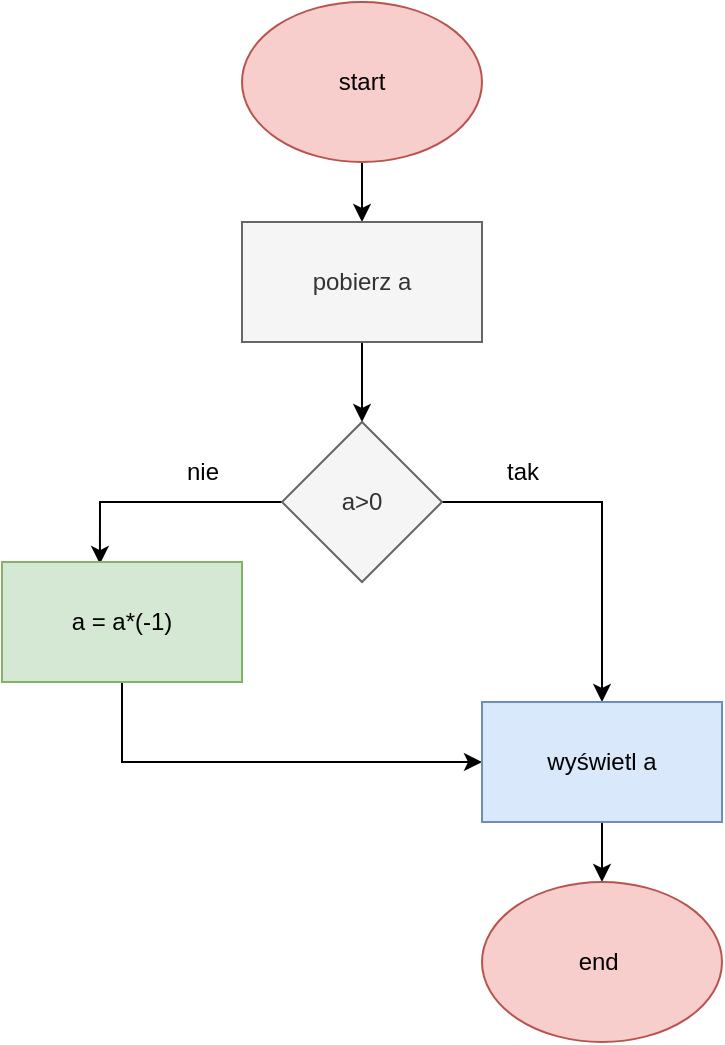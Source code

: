 <mxfile version="20.8.23" type="github">
  <diagram id="C5RBs43oDa-KdzZeNtuy" name="Page-1">
    <mxGraphModel dx="1394" dy="797" grid="1" gridSize="10" guides="1" tooltips="1" connect="1" arrows="1" fold="1" page="1" pageScale="1" pageWidth="827" pageHeight="1169" math="0" shadow="0">
      <root>
        <mxCell id="WIyWlLk6GJQsqaUBKTNV-0" />
        <mxCell id="WIyWlLk6GJQsqaUBKTNV-1" parent="WIyWlLk6GJQsqaUBKTNV-0" />
        <mxCell id="JZOxHFGtv9DVp6k9jHgL-5" style="edgeStyle=orthogonalEdgeStyle;rounded=0;orthogonalLoop=1;jettySize=auto;html=1;entryX=0.5;entryY=0;entryDx=0;entryDy=0;" edge="1" parent="WIyWlLk6GJQsqaUBKTNV-1" source="JZOxHFGtv9DVp6k9jHgL-0" target="JZOxHFGtv9DVp6k9jHgL-1">
          <mxGeometry relative="1" as="geometry" />
        </mxCell>
        <mxCell id="JZOxHFGtv9DVp6k9jHgL-0" value="start" style="ellipse;whiteSpace=wrap;html=1;fillColor=#f8cecc;strokeColor=#b85450;" vertex="1" parent="WIyWlLk6GJQsqaUBKTNV-1">
          <mxGeometry x="340" y="50" width="120" height="80" as="geometry" />
        </mxCell>
        <mxCell id="JZOxHFGtv9DVp6k9jHgL-6" style="edgeStyle=orthogonalEdgeStyle;rounded=0;orthogonalLoop=1;jettySize=auto;html=1;entryX=0.5;entryY=0;entryDx=0;entryDy=0;" edge="1" parent="WIyWlLk6GJQsqaUBKTNV-1" source="JZOxHFGtv9DVp6k9jHgL-1" target="JZOxHFGtv9DVp6k9jHgL-2">
          <mxGeometry relative="1" as="geometry" />
        </mxCell>
        <mxCell id="JZOxHFGtv9DVp6k9jHgL-1" value="pobierz a" style="rounded=0;whiteSpace=wrap;html=1;fillColor=#f5f5f5;fontColor=#333333;strokeColor=#666666;" vertex="1" parent="WIyWlLk6GJQsqaUBKTNV-1">
          <mxGeometry x="340" y="160" width="120" height="60" as="geometry" />
        </mxCell>
        <mxCell id="JZOxHFGtv9DVp6k9jHgL-12" style="edgeStyle=orthogonalEdgeStyle;rounded=0;orthogonalLoop=1;jettySize=auto;html=1;entryX=0.408;entryY=0.017;entryDx=0;entryDy=0;entryPerimeter=0;" edge="1" parent="WIyWlLk6GJQsqaUBKTNV-1" source="JZOxHFGtv9DVp6k9jHgL-2" target="JZOxHFGtv9DVp6k9jHgL-11">
          <mxGeometry relative="1" as="geometry" />
        </mxCell>
        <mxCell id="JZOxHFGtv9DVp6k9jHgL-14" style="edgeStyle=orthogonalEdgeStyle;rounded=0;orthogonalLoop=1;jettySize=auto;html=1;exitX=1;exitY=0.5;exitDx=0;exitDy=0;entryX=0.5;entryY=0;entryDx=0;entryDy=0;" edge="1" parent="WIyWlLk6GJQsqaUBKTNV-1" source="JZOxHFGtv9DVp6k9jHgL-2" target="JZOxHFGtv9DVp6k9jHgL-13">
          <mxGeometry relative="1" as="geometry" />
        </mxCell>
        <mxCell id="JZOxHFGtv9DVp6k9jHgL-2" value="a&amp;gt;0" style="rhombus;whiteSpace=wrap;html=1;fillColor=#f5f5f5;fontColor=#333333;strokeColor=#666666;" vertex="1" parent="WIyWlLk6GJQsqaUBKTNV-1">
          <mxGeometry x="360" y="260" width="80" height="80" as="geometry" />
        </mxCell>
        <mxCell id="JZOxHFGtv9DVp6k9jHgL-15" style="edgeStyle=orthogonalEdgeStyle;rounded=0;orthogonalLoop=1;jettySize=auto;html=1;entryX=0;entryY=0.5;entryDx=0;entryDy=0;" edge="1" parent="WIyWlLk6GJQsqaUBKTNV-1" source="JZOxHFGtv9DVp6k9jHgL-11" target="JZOxHFGtv9DVp6k9jHgL-13">
          <mxGeometry relative="1" as="geometry">
            <Array as="points">
              <mxPoint x="280" y="430" />
            </Array>
          </mxGeometry>
        </mxCell>
        <mxCell id="JZOxHFGtv9DVp6k9jHgL-11" value="a = a*(-1)" style="whiteSpace=wrap;html=1;fillColor=#d5e8d4;strokeColor=#82b366;" vertex="1" parent="WIyWlLk6GJQsqaUBKTNV-1">
          <mxGeometry x="220" y="330" width="120" height="60" as="geometry" />
        </mxCell>
        <mxCell id="JZOxHFGtv9DVp6k9jHgL-18" style="edgeStyle=orthogonalEdgeStyle;rounded=0;orthogonalLoop=1;jettySize=auto;html=1;entryX=0.5;entryY=0;entryDx=0;entryDy=0;" edge="1" parent="WIyWlLk6GJQsqaUBKTNV-1" source="JZOxHFGtv9DVp6k9jHgL-13" target="JZOxHFGtv9DVp6k9jHgL-17">
          <mxGeometry relative="1" as="geometry" />
        </mxCell>
        <mxCell id="JZOxHFGtv9DVp6k9jHgL-13" value="wyświetl a" style="whiteSpace=wrap;html=1;fillColor=#dae8fc;strokeColor=#6c8ebf;" vertex="1" parent="WIyWlLk6GJQsqaUBKTNV-1">
          <mxGeometry x="460" y="400" width="120" height="60" as="geometry" />
        </mxCell>
        <mxCell id="JZOxHFGtv9DVp6k9jHgL-17" value="end&amp;nbsp;" style="ellipse;whiteSpace=wrap;html=1;fillColor=#f8cecc;strokeColor=#b85450;" vertex="1" parent="WIyWlLk6GJQsqaUBKTNV-1">
          <mxGeometry x="460" y="490" width="120" height="80" as="geometry" />
        </mxCell>
        <mxCell id="JZOxHFGtv9DVp6k9jHgL-19" value="tak" style="text;html=1;align=center;verticalAlign=middle;resizable=0;points=[];autosize=1;strokeColor=none;fillColor=none;" vertex="1" parent="WIyWlLk6GJQsqaUBKTNV-1">
          <mxGeometry x="460" y="270" width="40" height="30" as="geometry" />
        </mxCell>
        <mxCell id="JZOxHFGtv9DVp6k9jHgL-20" value="nie" style="text;html=1;align=center;verticalAlign=middle;resizable=0;points=[];autosize=1;strokeColor=none;fillColor=none;" vertex="1" parent="WIyWlLk6GJQsqaUBKTNV-1">
          <mxGeometry x="300" y="270" width="40" height="30" as="geometry" />
        </mxCell>
      </root>
    </mxGraphModel>
  </diagram>
</mxfile>
